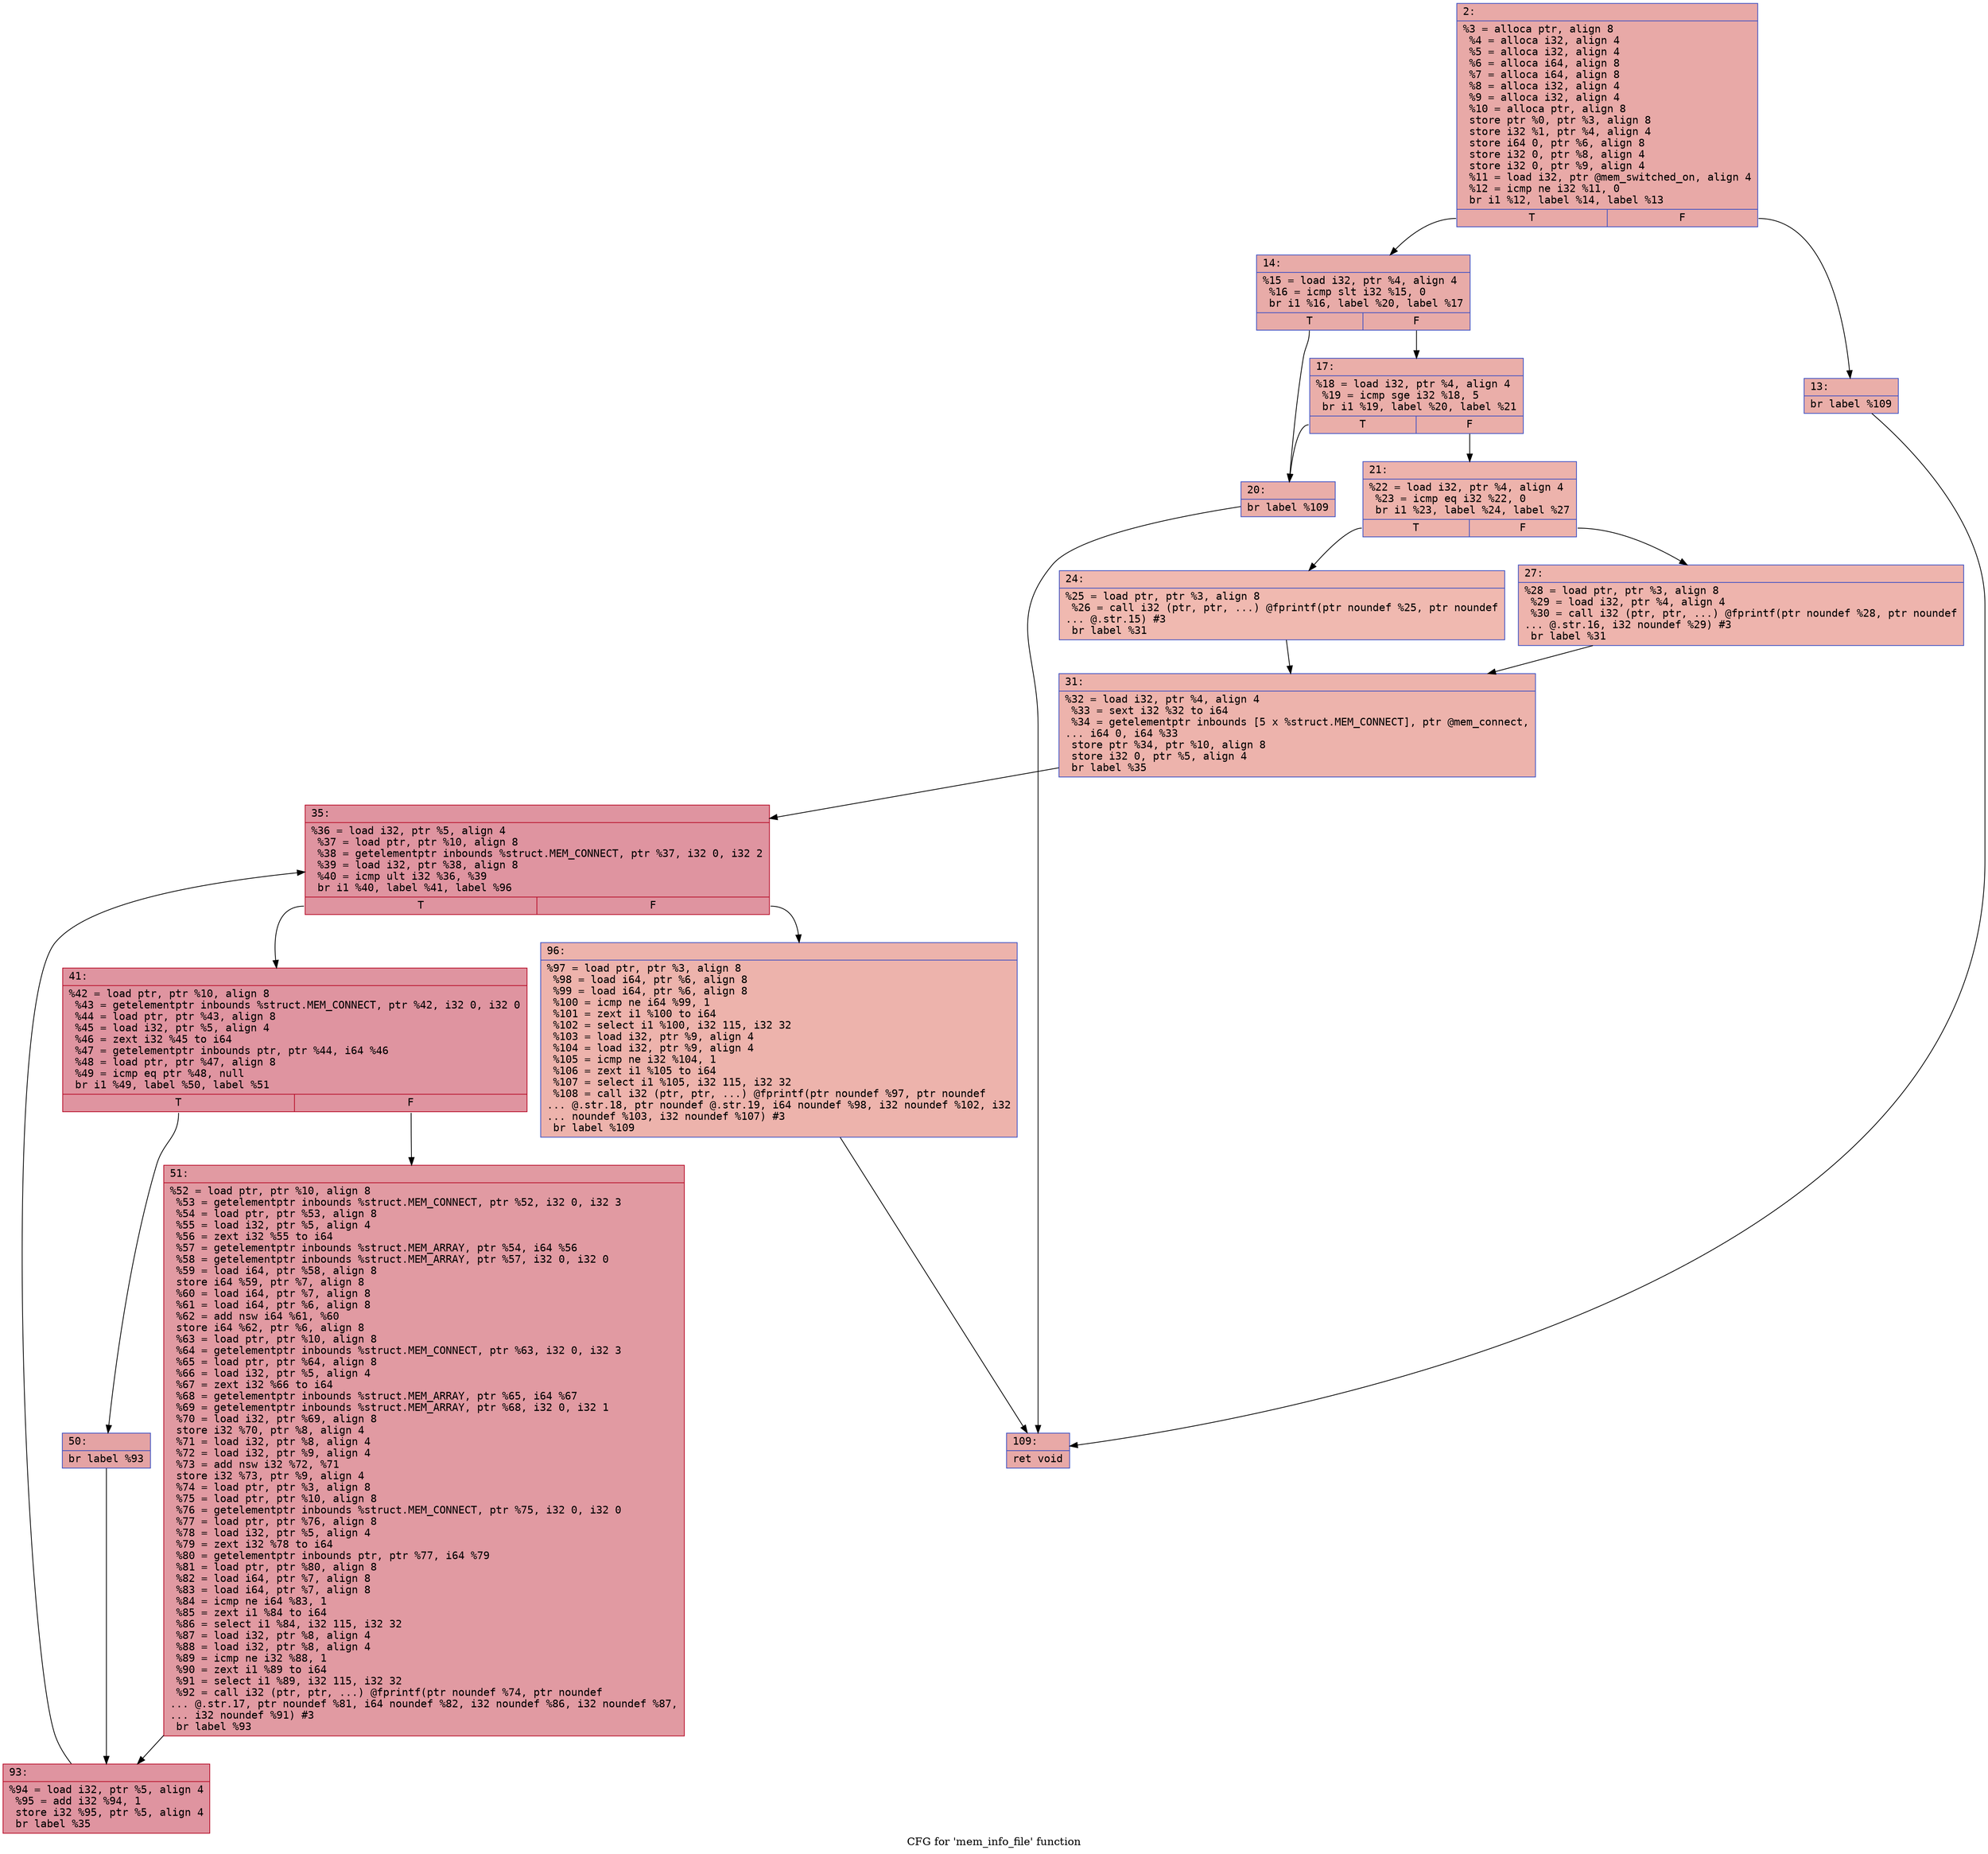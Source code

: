 digraph "CFG for 'mem_info_file' function" {
	label="CFG for 'mem_info_file' function";

	Node0x600001836d00 [shape=record,color="#3d50c3ff", style=filled, fillcolor="#ca3b3770" fontname="Courier",label="{2:\l|  %3 = alloca ptr, align 8\l  %4 = alloca i32, align 4\l  %5 = alloca i32, align 4\l  %6 = alloca i64, align 8\l  %7 = alloca i64, align 8\l  %8 = alloca i32, align 4\l  %9 = alloca i32, align 4\l  %10 = alloca ptr, align 8\l  store ptr %0, ptr %3, align 8\l  store i32 %1, ptr %4, align 4\l  store i64 0, ptr %6, align 8\l  store i32 0, ptr %8, align 4\l  store i32 0, ptr %9, align 4\l  %11 = load i32, ptr @mem_switched_on, align 4\l  %12 = icmp ne i32 %11, 0\l  br i1 %12, label %14, label %13\l|{<s0>T|<s1>F}}"];
	Node0x600001836d00:s0 -> Node0x6000018373e0[tooltip="2 -> 14\nProbability 62.50%" ];
	Node0x600001836d00:s1 -> Node0x600001837390[tooltip="2 -> 13\nProbability 37.50%" ];
	Node0x600001837390 [shape=record,color="#3d50c3ff", style=filled, fillcolor="#d0473d70" fontname="Courier",label="{13:\l|  br label %109\l}"];
	Node0x600001837390 -> Node0x6000018377f0[tooltip="13 -> 109\nProbability 100.00%" ];
	Node0x6000018373e0 [shape=record,color="#3d50c3ff", style=filled, fillcolor="#cc403a70" fontname="Courier",label="{14:\l|  %15 = load i32, ptr %4, align 4\l  %16 = icmp slt i32 %15, 0\l  br i1 %16, label %20, label %17\l|{<s0>T|<s1>F}}"];
	Node0x6000018373e0:s0 -> Node0x600001837480[tooltip="14 -> 20\nProbability 37.50%" ];
	Node0x6000018373e0:s1 -> Node0x600001837430[tooltip="14 -> 17\nProbability 62.50%" ];
	Node0x600001837430 [shape=record,color="#3d50c3ff", style=filled, fillcolor="#d0473d70" fontname="Courier",label="{17:\l|  %18 = load i32, ptr %4, align 4\l  %19 = icmp sge i32 %18, 5\l  br i1 %19, label %20, label %21\l|{<s0>T|<s1>F}}"];
	Node0x600001837430:s0 -> Node0x600001837480[tooltip="17 -> 20\nProbability 50.00%" ];
	Node0x600001837430:s1 -> Node0x6000018374d0[tooltip="17 -> 21\nProbability 50.00%" ];
	Node0x600001837480 [shape=record,color="#3d50c3ff", style=filled, fillcolor="#d0473d70" fontname="Courier",label="{20:\l|  br label %109\l}"];
	Node0x600001837480 -> Node0x6000018377f0[tooltip="20 -> 109\nProbability 100.00%" ];
	Node0x6000018374d0 [shape=record,color="#3d50c3ff", style=filled, fillcolor="#d6524470" fontname="Courier",label="{21:\l|  %22 = load i32, ptr %4, align 4\l  %23 = icmp eq i32 %22, 0\l  br i1 %23, label %24, label %27\l|{<s0>T|<s1>F}}"];
	Node0x6000018374d0:s0 -> Node0x600001837520[tooltip="21 -> 24\nProbability 37.50%" ];
	Node0x6000018374d0:s1 -> Node0x600001837570[tooltip="21 -> 27\nProbability 62.50%" ];
	Node0x600001837520 [shape=record,color="#3d50c3ff", style=filled, fillcolor="#de614d70" fontname="Courier",label="{24:\l|  %25 = load ptr, ptr %3, align 8\l  %26 = call i32 (ptr, ptr, ...) @fprintf(ptr noundef %25, ptr noundef\l... @.str.15) #3\l  br label %31\l}"];
	Node0x600001837520 -> Node0x6000018375c0[tooltip="24 -> 31\nProbability 100.00%" ];
	Node0x600001837570 [shape=record,color="#3d50c3ff", style=filled, fillcolor="#d8564670" fontname="Courier",label="{27:\l|  %28 = load ptr, ptr %3, align 8\l  %29 = load i32, ptr %4, align 4\l  %30 = call i32 (ptr, ptr, ...) @fprintf(ptr noundef %28, ptr noundef\l... @.str.16, i32 noundef %29) #3\l  br label %31\l}"];
	Node0x600001837570 -> Node0x6000018375c0[tooltip="27 -> 31\nProbability 100.00%" ];
	Node0x6000018375c0 [shape=record,color="#3d50c3ff", style=filled, fillcolor="#d6524470" fontname="Courier",label="{31:\l|  %32 = load i32, ptr %4, align 4\l  %33 = sext i32 %32 to i64\l  %34 = getelementptr inbounds [5 x %struct.MEM_CONNECT], ptr @mem_connect,\l... i64 0, i64 %33\l  store ptr %34, ptr %10, align 8\l  store i32 0, ptr %5, align 4\l  br label %35\l}"];
	Node0x6000018375c0 -> Node0x600001837610[tooltip="31 -> 35\nProbability 100.00%" ];
	Node0x600001837610 [shape=record,color="#b70d28ff", style=filled, fillcolor="#b70d2870" fontname="Courier",label="{35:\l|  %36 = load i32, ptr %5, align 4\l  %37 = load ptr, ptr %10, align 8\l  %38 = getelementptr inbounds %struct.MEM_CONNECT, ptr %37, i32 0, i32 2\l  %39 = load i32, ptr %38, align 8\l  %40 = icmp ult i32 %36, %39\l  br i1 %40, label %41, label %96\l|{<s0>T|<s1>F}}"];
	Node0x600001837610:s0 -> Node0x600001837660[tooltip="35 -> 41\nProbability 96.88%" ];
	Node0x600001837610:s1 -> Node0x6000018377a0[tooltip="35 -> 96\nProbability 3.12%" ];
	Node0x600001837660 [shape=record,color="#b70d28ff", style=filled, fillcolor="#b70d2870" fontname="Courier",label="{41:\l|  %42 = load ptr, ptr %10, align 8\l  %43 = getelementptr inbounds %struct.MEM_CONNECT, ptr %42, i32 0, i32 0\l  %44 = load ptr, ptr %43, align 8\l  %45 = load i32, ptr %5, align 4\l  %46 = zext i32 %45 to i64\l  %47 = getelementptr inbounds ptr, ptr %44, i64 %46\l  %48 = load ptr, ptr %47, align 8\l  %49 = icmp eq ptr %48, null\l  br i1 %49, label %50, label %51\l|{<s0>T|<s1>F}}"];
	Node0x600001837660:s0 -> Node0x6000018376b0[tooltip="41 -> 50\nProbability 37.50%" ];
	Node0x600001837660:s1 -> Node0x600001837700[tooltip="41 -> 51\nProbability 62.50%" ];
	Node0x6000018376b0 [shape=record,color="#3d50c3ff", style=filled, fillcolor="#c32e3170" fontname="Courier",label="{50:\l|  br label %93\l}"];
	Node0x6000018376b0 -> Node0x600001837750[tooltip="50 -> 93\nProbability 100.00%" ];
	Node0x600001837700 [shape=record,color="#b70d28ff", style=filled, fillcolor="#bb1b2c70" fontname="Courier",label="{51:\l|  %52 = load ptr, ptr %10, align 8\l  %53 = getelementptr inbounds %struct.MEM_CONNECT, ptr %52, i32 0, i32 3\l  %54 = load ptr, ptr %53, align 8\l  %55 = load i32, ptr %5, align 4\l  %56 = zext i32 %55 to i64\l  %57 = getelementptr inbounds %struct.MEM_ARRAY, ptr %54, i64 %56\l  %58 = getelementptr inbounds %struct.MEM_ARRAY, ptr %57, i32 0, i32 0\l  %59 = load i64, ptr %58, align 8\l  store i64 %59, ptr %7, align 8\l  %60 = load i64, ptr %7, align 8\l  %61 = load i64, ptr %6, align 8\l  %62 = add nsw i64 %61, %60\l  store i64 %62, ptr %6, align 8\l  %63 = load ptr, ptr %10, align 8\l  %64 = getelementptr inbounds %struct.MEM_CONNECT, ptr %63, i32 0, i32 3\l  %65 = load ptr, ptr %64, align 8\l  %66 = load i32, ptr %5, align 4\l  %67 = zext i32 %66 to i64\l  %68 = getelementptr inbounds %struct.MEM_ARRAY, ptr %65, i64 %67\l  %69 = getelementptr inbounds %struct.MEM_ARRAY, ptr %68, i32 0, i32 1\l  %70 = load i32, ptr %69, align 8\l  store i32 %70, ptr %8, align 4\l  %71 = load i32, ptr %8, align 4\l  %72 = load i32, ptr %9, align 4\l  %73 = add nsw i32 %72, %71\l  store i32 %73, ptr %9, align 4\l  %74 = load ptr, ptr %3, align 8\l  %75 = load ptr, ptr %10, align 8\l  %76 = getelementptr inbounds %struct.MEM_CONNECT, ptr %75, i32 0, i32 0\l  %77 = load ptr, ptr %76, align 8\l  %78 = load i32, ptr %5, align 4\l  %79 = zext i32 %78 to i64\l  %80 = getelementptr inbounds ptr, ptr %77, i64 %79\l  %81 = load ptr, ptr %80, align 8\l  %82 = load i64, ptr %7, align 8\l  %83 = load i64, ptr %7, align 8\l  %84 = icmp ne i64 %83, 1\l  %85 = zext i1 %84 to i64\l  %86 = select i1 %84, i32 115, i32 32\l  %87 = load i32, ptr %8, align 4\l  %88 = load i32, ptr %8, align 4\l  %89 = icmp ne i32 %88, 1\l  %90 = zext i1 %89 to i64\l  %91 = select i1 %89, i32 115, i32 32\l  %92 = call i32 (ptr, ptr, ...) @fprintf(ptr noundef %74, ptr noundef\l... @.str.17, ptr noundef %81, i64 noundef %82, i32 noundef %86, i32 noundef %87,\l... i32 noundef %91) #3\l  br label %93\l}"];
	Node0x600001837700 -> Node0x600001837750[tooltip="51 -> 93\nProbability 100.00%" ];
	Node0x600001837750 [shape=record,color="#b70d28ff", style=filled, fillcolor="#b70d2870" fontname="Courier",label="{93:\l|  %94 = load i32, ptr %5, align 4\l  %95 = add i32 %94, 1\l  store i32 %95, ptr %5, align 4\l  br label %35\l}"];
	Node0x600001837750 -> Node0x600001837610[tooltip="93 -> 35\nProbability 100.00%" ];
	Node0x6000018377a0 [shape=record,color="#3d50c3ff", style=filled, fillcolor="#d6524470" fontname="Courier",label="{96:\l|  %97 = load ptr, ptr %3, align 8\l  %98 = load i64, ptr %6, align 8\l  %99 = load i64, ptr %6, align 8\l  %100 = icmp ne i64 %99, 1\l  %101 = zext i1 %100 to i64\l  %102 = select i1 %100, i32 115, i32 32\l  %103 = load i32, ptr %9, align 4\l  %104 = load i32, ptr %9, align 4\l  %105 = icmp ne i32 %104, 1\l  %106 = zext i1 %105 to i64\l  %107 = select i1 %105, i32 115, i32 32\l  %108 = call i32 (ptr, ptr, ...) @fprintf(ptr noundef %97, ptr noundef\l... @.str.18, ptr noundef @.str.19, i64 noundef %98, i32 noundef %102, i32\l... noundef %103, i32 noundef %107) #3\l  br label %109\l}"];
	Node0x6000018377a0 -> Node0x6000018377f0[tooltip="96 -> 109\nProbability 100.00%" ];
	Node0x6000018377f0 [shape=record,color="#3d50c3ff", style=filled, fillcolor="#ca3b3770" fontname="Courier",label="{109:\l|  ret void\l}"];
}
